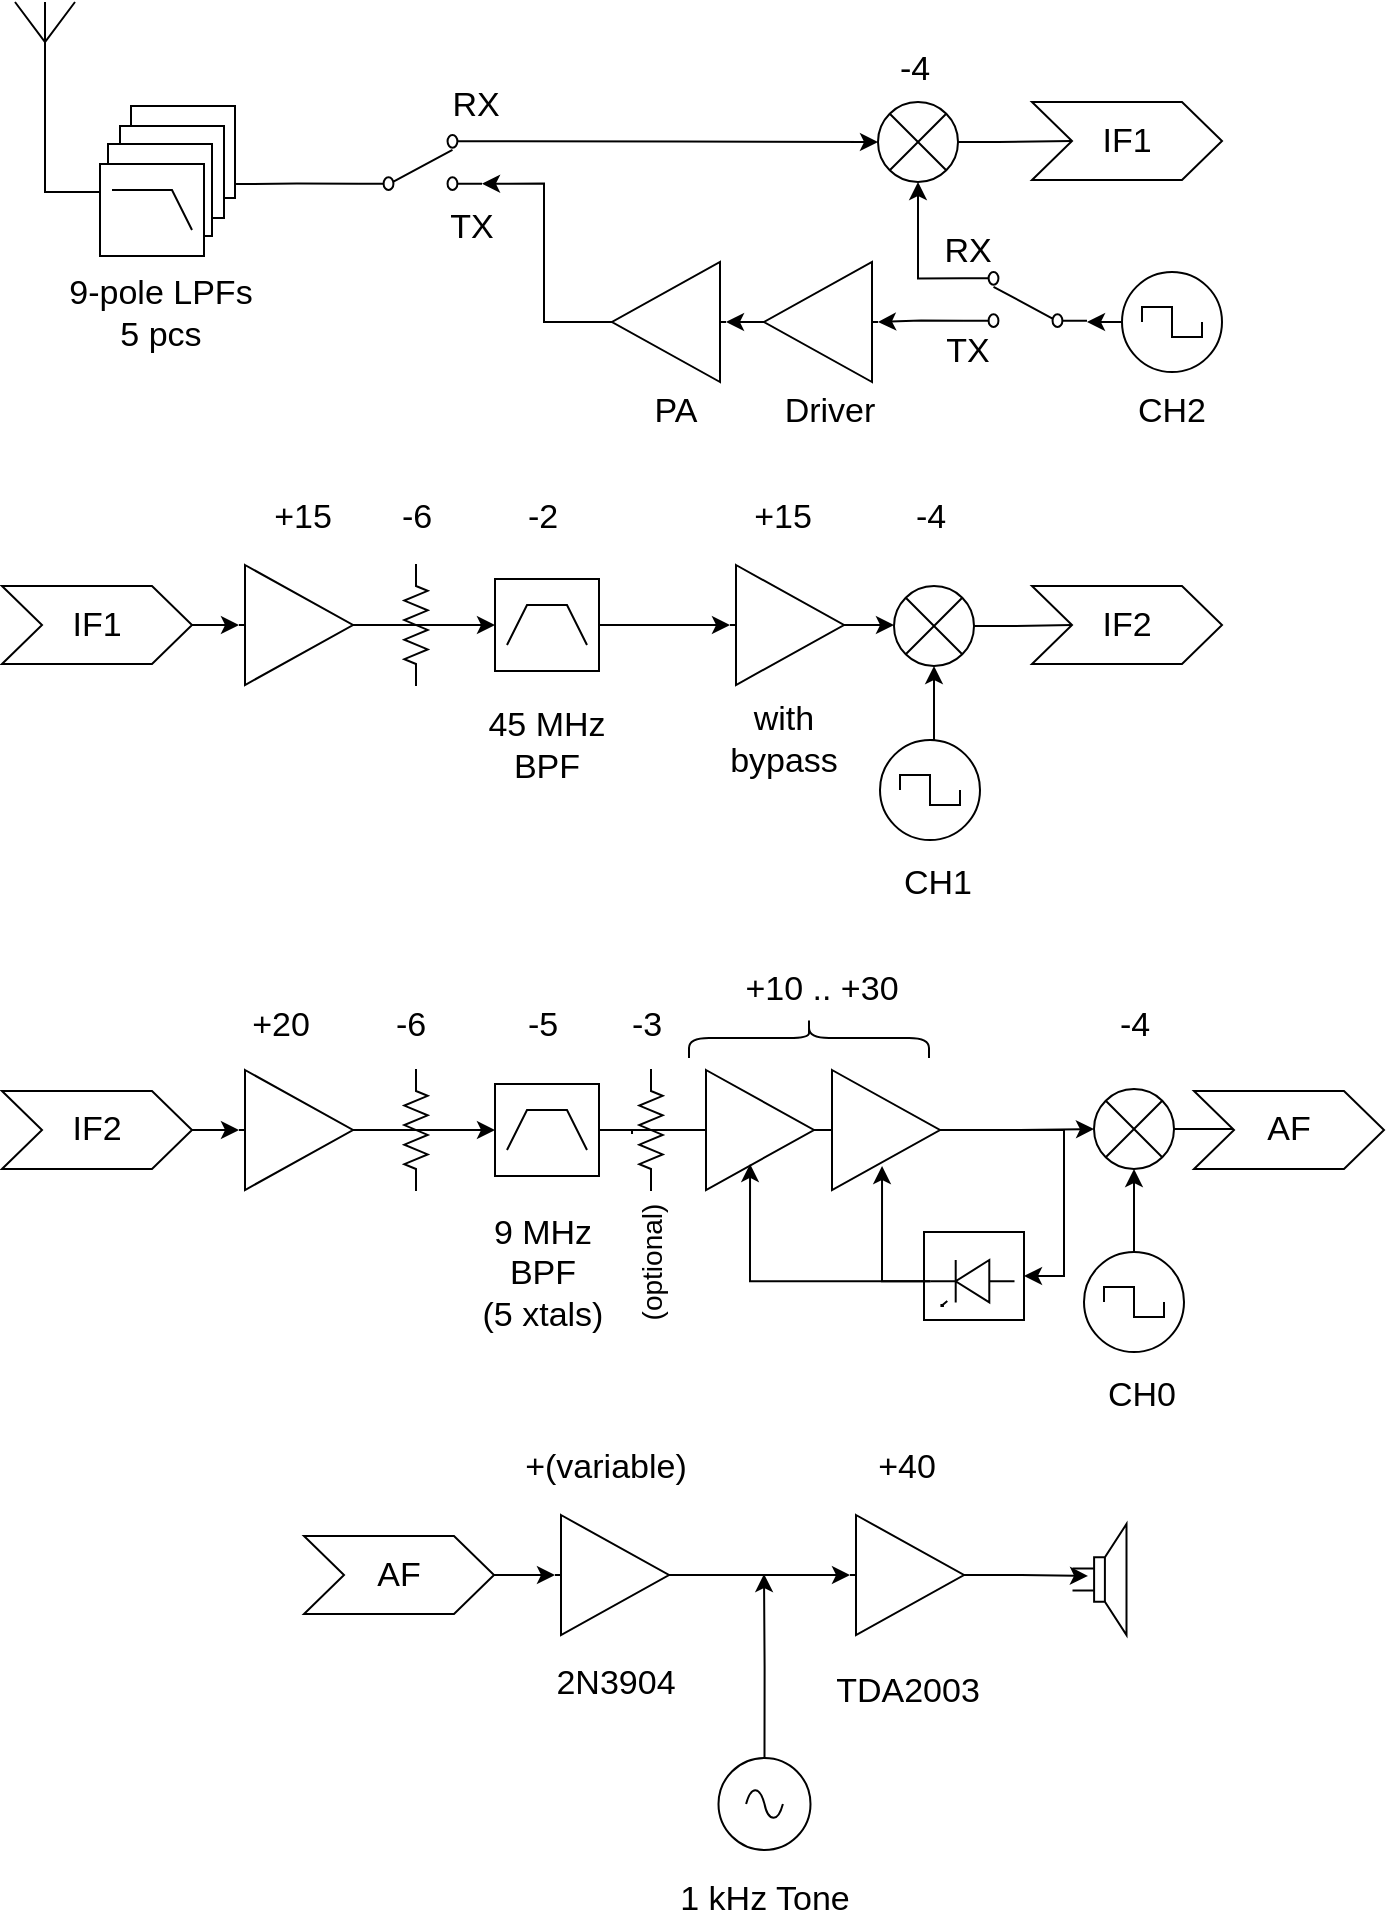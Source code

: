 <mxfile version="16.4.3" type="device"><diagram id="tmUmEvvEdtgW-Pp8WgRH" name="Page-1"><mxGraphModel dx="1042" dy="675" grid="0" gridSize="10" guides="1" tooltips="1" connect="1" arrows="1" fold="1" page="1" pageScale="1" pageWidth="827" pageHeight="1169" math="0" shadow="0"><root><mxCell id="0"/><mxCell id="1" parent="0"/><mxCell id="coXjejiMTKbcRktPfSDO-16" style="edgeStyle=orthogonalEdgeStyle;rounded=0;orthogonalLoop=1;jettySize=auto;html=1;exitX=0.5;exitY=1;exitDx=0;exitDy=0;exitPerimeter=0;entryX=0.019;entryY=0.304;entryDx=0;entryDy=0;entryPerimeter=0;fontSize=18;endArrow=none;endFill=0;" parent="1" source="yXPdSmuhEbUdMh3me-xD-1" target="X5rk3O9yXf1gqnTHFTGX-15" edge="1"><mxGeometry relative="1" as="geometry"/></mxCell><mxCell id="yXPdSmuhEbUdMh3me-xD-1" value="" style="verticalLabelPosition=bottom;shadow=0;dashed=0;align=center;html=1;verticalAlign=top;shape=mxgraph.electrical.radio.aerial_-_antenna_1;" parent="1" vertex="1"><mxGeometry x="91.5" y="36" width="30" height="50" as="geometry"/></mxCell><mxCell id="coXjejiMTKbcRktPfSDO-9" style="edgeStyle=orthogonalEdgeStyle;rounded=0;orthogonalLoop=1;jettySize=auto;html=1;exitX=1;exitY=0.115;exitDx=0;exitDy=0;exitPerimeter=0;entryX=0;entryY=0.5;entryDx=0;entryDy=0;entryPerimeter=0;fontSize=18;" parent="1" source="cky6g_ox3AwtOlMrPjeV-2" target="coXjejiMTKbcRktPfSDO-4" edge="1"><mxGeometry relative="1" as="geometry"><mxPoint x="346.5" y="110.163" as="sourcePoint"/></mxGeometry></mxCell><mxCell id="coXjejiMTKbcRktPfSDO-15" style="edgeStyle=orthogonalEdgeStyle;rounded=0;orthogonalLoop=1;jettySize=auto;html=1;exitX=0;exitY=0.885;exitDx=0;exitDy=0;exitPerimeter=0;entryX=1.01;entryY=0.848;entryDx=0;entryDy=0;entryPerimeter=0;fontSize=18;endArrow=none;endFill=0;" parent="1" source="cky6g_ox3AwtOlMrPjeV-2" target="X5rk3O9yXf1gqnTHFTGX-12" edge="1"><mxGeometry relative="1" as="geometry"/></mxCell><mxCell id="cky6g_ox3AwtOlMrPjeV-2" value="" style="pointerEvents=1;verticalLabelPosition=bottom;shadow=0;dashed=0;align=center;html=1;verticalAlign=top;shape=mxgraph.electrical.electro-mechanical.2-way_switch;rotation=0;" parent="1" vertex="1"><mxGeometry x="263.5" y="102.5" width="61.5" height="27.5" as="geometry"/></mxCell><mxCell id="cky6g_ox3AwtOlMrPjeV-23" value="&lt;font style=&quot;font-size: 17px&quot;&gt;RX&lt;/font&gt;" style="text;html=1;strokeColor=none;fillColor=none;align=center;verticalAlign=middle;whiteSpace=wrap;rounded=0;" parent="1" vertex="1"><mxGeometry x="302" y="78" width="40" height="20" as="geometry"/></mxCell><mxCell id="cky6g_ox3AwtOlMrPjeV-24" value="&lt;font style=&quot;font-size: 17px&quot;&gt;TX&lt;/font&gt;" style="text;html=1;strokeColor=none;fillColor=none;align=center;verticalAlign=middle;whiteSpace=wrap;rounded=0;" parent="1" vertex="1"><mxGeometry x="300" y="139" width="40" height="20" as="geometry"/></mxCell><mxCell id="coXjejiMTKbcRktPfSDO-37" style="edgeStyle=orthogonalEdgeStyle;rounded=0;orthogonalLoop=1;jettySize=auto;html=1;exitX=0;exitY=0.5;exitDx=0;exitDy=0;exitPerimeter=0;entryX=0.508;entryY=0.057;entryDx=0;entryDy=0;entryPerimeter=0;fontSize=17;endArrow=none;endFill=0;startArrow=classic;startFill=1;" parent="1" source="X5rk3O9yXf1gqnTHFTGX-9" target="coXjejiMTKbcRktPfSDO-27" edge="1"><mxGeometry relative="1" as="geometry"/></mxCell><mxCell id="coXjejiMTKbcRktPfSDO-38" style="edgeStyle=orthogonalEdgeStyle;rounded=0;orthogonalLoop=1;jettySize=auto;html=1;exitX=1;exitY=0.5;exitDx=0;exitDy=0;exitPerimeter=0;entryX=0;entryY=0.5;entryDx=0;entryDy=0;entryPerimeter=0;fontSize=17;startArrow=none;startFill=0;endArrow=classic;endFill=1;" parent="1" source="X5rk3O9yXf1gqnTHFTGX-9" target="coXjejiMTKbcRktPfSDO-28" edge="1"><mxGeometry relative="1" as="geometry"/></mxCell><mxCell id="X5rk3O9yXf1gqnTHFTGX-9" value="" style="verticalLabelPosition=bottom;shadow=0;dashed=0;align=center;html=1;verticalAlign=top;shape=mxgraph.electrical.logic_gates.bandpass_filter;" parent="1" vertex="1"><mxGeometry x="331.5" y="324.5" width="52" height="46" as="geometry"/></mxCell><mxCell id="X5rk3O9yXf1gqnTHFTGX-12" value="" style="verticalLabelPosition=bottom;shadow=0;dashed=0;align=center;html=1;verticalAlign=top;shape=mxgraph.electrical.logic_gates.lowpass_filter;" parent="1" vertex="1"><mxGeometry x="149.5" y="88" width="52" height="46" as="geometry"/></mxCell><mxCell id="X5rk3O9yXf1gqnTHFTGX-13" value="" style="verticalLabelPosition=bottom;shadow=0;dashed=0;align=center;html=1;verticalAlign=top;shape=mxgraph.electrical.logic_gates.lowpass_filter;" parent="1" vertex="1"><mxGeometry x="144" y="98" width="52" height="46" as="geometry"/></mxCell><mxCell id="X5rk3O9yXf1gqnTHFTGX-14" value="" style="verticalLabelPosition=bottom;shadow=0;dashed=0;align=center;html=1;verticalAlign=top;shape=mxgraph.electrical.logic_gates.lowpass_filter;" parent="1" vertex="1"><mxGeometry x="138" y="107" width="52" height="46" as="geometry"/></mxCell><mxCell id="X5rk3O9yXf1gqnTHFTGX-15" value="" style="verticalLabelPosition=bottom;shadow=0;dashed=0;align=center;html=1;verticalAlign=top;shape=mxgraph.electrical.logic_gates.lowpass_filter;" parent="1" vertex="1"><mxGeometry x="134" y="117" width="52" height="46" as="geometry"/></mxCell><mxCell id="X5rk3O9yXf1gqnTHFTGX-16" value="&lt;div&gt;&lt;font style=&quot;font-size: 17px&quot;&gt;9-pole LPFs&lt;/font&gt;&lt;/div&gt;&lt;div&gt;&lt;font style=&quot;font-size: 17px&quot;&gt;5 pcs&lt;br&gt;&lt;/font&gt;&lt;/div&gt;" style="text;html=1;strokeColor=none;fillColor=none;align=center;verticalAlign=middle;whiteSpace=wrap;rounded=0;" parent="1" vertex="1"><mxGeometry x="98.75" y="169" width="130.5" height="46" as="geometry"/></mxCell><mxCell id="coXjejiMTKbcRktPfSDO-81" style="edgeStyle=orthogonalEdgeStyle;rounded=0;orthogonalLoop=1;jettySize=auto;html=1;exitX=0.5;exitY=0;exitDx=0;exitDy=0;exitPerimeter=0;fontSize=17;startArrow=none;startFill=0;endArrow=classic;endFill=1;" parent="1" source="X5rk3O9yXf1gqnTHFTGX-20" edge="1"><mxGeometry relative="1" as="geometry"><mxPoint x="466" y="822" as="targetPoint"/></mxGeometry></mxCell><mxCell id="X5rk3O9yXf1gqnTHFTGX-20" value="" style="pointerEvents=1;verticalLabelPosition=bottom;shadow=0;dashed=0;align=center;html=1;verticalAlign=top;shape=mxgraph.electrical.signal_sources.source;aspect=fixed;points=[[0.5,0,0],[1,0.5,0],[0.5,1,0],[0,0.5,0]];elSignalType=ac;" parent="1" vertex="1"><mxGeometry x="443.25" y="914" width="46" height="46" as="geometry"/></mxCell><mxCell id="X5rk3O9yXf1gqnTHFTGX-21" value="" style="pointerEvents=1;verticalLabelPosition=bottom;shadow=0;dashed=0;align=center;html=1;verticalAlign=top;shape=mxgraph.electrical.electro-mechanical.loudspeaker;" parent="1" vertex="1"><mxGeometry x="620.25" y="797" width="27" height="55.5" as="geometry"/></mxCell><mxCell id="coXjejiMTKbcRktPfSDO-14" style="edgeStyle=orthogonalEdgeStyle;rounded=0;orthogonalLoop=1;jettySize=auto;html=1;exitX=1;exitY=0.5;exitDx=0;exitDy=0;exitPerimeter=0;entryX=1;entryY=0.885;entryDx=0;entryDy=0;entryPerimeter=0;fontSize=18;endArrow=classic;endFill=1;" parent="1" source="coXjejiMTKbcRktPfSDO-1" target="cky6g_ox3AwtOlMrPjeV-2" edge="1"><mxGeometry relative="1" as="geometry"><mxPoint x="346.5" y="131.337" as="targetPoint"/></mxGeometry></mxCell><mxCell id="coXjejiMTKbcRktPfSDO-1" value="" style="verticalLabelPosition=bottom;shadow=0;dashed=0;align=center;html=1;verticalAlign=top;shape=mxgraph.electrical.abstract.amplifier;rotation=-180;" parent="1" vertex="1"><mxGeometry x="387" y="166" width="60" height="60" as="geometry"/></mxCell><mxCell id="coXjejiMTKbcRktPfSDO-13" style="edgeStyle=orthogonalEdgeStyle;rounded=0;orthogonalLoop=1;jettySize=auto;html=1;exitX=1;exitY=0.5;exitDx=0;exitDy=0;exitPerimeter=0;entryX=0;entryY=0.5;entryDx=0;entryDy=0;entryPerimeter=0;fontSize=18;endArrow=classic;endFill=1;" parent="1" source="coXjejiMTKbcRktPfSDO-2" target="coXjejiMTKbcRktPfSDO-1" edge="1"><mxGeometry relative="1" as="geometry"/></mxCell><mxCell id="coXjejiMTKbcRktPfSDO-2" value="" style="verticalLabelPosition=bottom;shadow=0;dashed=0;align=center;html=1;verticalAlign=top;shape=mxgraph.electrical.abstract.amplifier;rotation=-180;" parent="1" vertex="1"><mxGeometry x="463" y="166" width="60" height="60" as="geometry"/></mxCell><mxCell id="coXjejiMTKbcRktPfSDO-10" style="edgeStyle=orthogonalEdgeStyle;rounded=0;orthogonalLoop=1;jettySize=auto;html=1;exitX=1;exitY=0.5;exitDx=0;exitDy=0;exitPerimeter=0;entryX=0;entryY=0.5;entryDx=0;entryDy=0;fontSize=18;endArrow=none;endFill=0;" parent="1" source="coXjejiMTKbcRktPfSDO-4" target="coXjejiMTKbcRktPfSDO-5" edge="1"><mxGeometry relative="1" as="geometry"/></mxCell><mxCell id="coXjejiMTKbcRktPfSDO-4" value="" style="verticalLabelPosition=bottom;shadow=0;dashed=0;align=center;html=1;verticalAlign=top;shape=mxgraph.electrical.abstract.multiplier;" parent="1" vertex="1"><mxGeometry x="523" y="86" width="40" height="40" as="geometry"/></mxCell><mxCell id="coXjejiMTKbcRktPfSDO-5" value="&lt;font style=&quot;font-size: 17px&quot;&gt;IF1&lt;/font&gt;" style="shape=step;perimeter=stepPerimeter;whiteSpace=wrap;html=1;fixedSize=1;" parent="1" vertex="1"><mxGeometry x="600" y="86" width="95" height="39" as="geometry"/></mxCell><mxCell id="coXjejiMTKbcRktPfSDO-11" style="edgeStyle=orthogonalEdgeStyle;rounded=0;orthogonalLoop=1;jettySize=auto;html=1;exitX=1;exitY=0.115;exitDx=0;exitDy=0;exitPerimeter=0;entryX=0.5;entryY=1;entryDx=0;entryDy=0;entryPerimeter=0;fontSize=18;endArrow=classic;endFill=1;" parent="1" source="coXjejiMTKbcRktPfSDO-6" target="coXjejiMTKbcRktPfSDO-4" edge="1"><mxGeometry relative="1" as="geometry"/></mxCell><mxCell id="coXjejiMTKbcRktPfSDO-12" style="edgeStyle=orthogonalEdgeStyle;rounded=0;orthogonalLoop=1;jettySize=auto;html=1;exitX=1;exitY=0.885;exitDx=0;exitDy=0;exitPerimeter=0;entryX=0;entryY=0.5;entryDx=0;entryDy=0;entryPerimeter=0;fontSize=18;endArrow=classic;endFill=1;" parent="1" source="coXjejiMTKbcRktPfSDO-6" target="coXjejiMTKbcRktPfSDO-2" edge="1"><mxGeometry relative="1" as="geometry"/></mxCell><mxCell id="coXjejiMTKbcRktPfSDO-6" value="" style="pointerEvents=1;verticalLabelPosition=bottom;shadow=0;dashed=0;align=center;html=1;verticalAlign=top;shape=mxgraph.electrical.electro-mechanical.2-way_switch;rotation=0;flipH=1;" parent="1" vertex="1"><mxGeometry x="566" y="171" width="61.5" height="27.5" as="geometry"/></mxCell><mxCell id="coXjejiMTKbcRktPfSDO-17" style="edgeStyle=orthogonalEdgeStyle;rounded=0;orthogonalLoop=1;jettySize=auto;html=1;exitX=0;exitY=0.5;exitDx=0;exitDy=0;entryX=0;entryY=0.885;entryDx=0;entryDy=0;entryPerimeter=0;fontSize=18;endArrow=classic;endFill=1;" parent="1" source="coXjejiMTKbcRktPfSDO-7" target="coXjejiMTKbcRktPfSDO-6" edge="1"><mxGeometry relative="1" as="geometry"/></mxCell><mxCell id="coXjejiMTKbcRktPfSDO-7" value="" style="ellipse;whiteSpace=wrap;html=1;aspect=fixed;" parent="1" vertex="1"><mxGeometry x="645" y="171" width="50" height="50" as="geometry"/></mxCell><mxCell id="coXjejiMTKbcRktPfSDO-8" value="" style="pointerEvents=1;verticalLabelPosition=bottom;shadow=0;dashed=0;align=center;html=1;verticalAlign=top;shape=mxgraph.electrical.waveforms.square_wave;" parent="1" vertex="1"><mxGeometry x="655" y="188.5" width="30" height="15" as="geometry"/></mxCell><mxCell id="coXjejiMTKbcRktPfSDO-20" value="&lt;font style=&quot;font-size: 17px&quot;&gt;RX&lt;/font&gt;" style="text;html=1;strokeColor=none;fillColor=none;align=center;verticalAlign=middle;whiteSpace=wrap;rounded=0;" parent="1" vertex="1"><mxGeometry x="548" y="151" width="40" height="20" as="geometry"/></mxCell><mxCell id="coXjejiMTKbcRktPfSDO-21" value="&lt;font style=&quot;font-size: 17px&quot;&gt;TX&lt;/font&gt;" style="text;html=1;strokeColor=none;fillColor=none;align=center;verticalAlign=middle;whiteSpace=wrap;rounded=0;" parent="1" vertex="1"><mxGeometry x="548" y="201" width="40" height="20" as="geometry"/></mxCell><mxCell id="coXjejiMTKbcRktPfSDO-22" value="&lt;font style=&quot;font-size: 17px&quot;&gt;PA&lt;/font&gt;" style="text;html=1;strokeColor=none;fillColor=none;align=center;verticalAlign=middle;whiteSpace=wrap;rounded=0;" parent="1" vertex="1"><mxGeometry x="402" y="231" width="40" height="20" as="geometry"/></mxCell><mxCell id="coXjejiMTKbcRktPfSDO-23" value="&lt;font style=&quot;font-size: 17px&quot;&gt;Driver&lt;/font&gt;" style="text;html=1;strokeColor=none;fillColor=none;align=center;verticalAlign=middle;whiteSpace=wrap;rounded=0;" parent="1" vertex="1"><mxGeometry x="478.5" y="231" width="40" height="20" as="geometry"/></mxCell><mxCell id="coXjejiMTKbcRktPfSDO-24" value="&lt;font style=&quot;font-size: 17px&quot;&gt;CH2&lt;/font&gt;" style="text;html=1;strokeColor=none;fillColor=none;align=center;verticalAlign=middle;whiteSpace=wrap;rounded=0;" parent="1" vertex="1"><mxGeometry x="650" y="231" width="40" height="20" as="geometry"/></mxCell><mxCell id="coXjejiMTKbcRktPfSDO-35" style="edgeStyle=orthogonalEdgeStyle;rounded=0;orthogonalLoop=1;jettySize=auto;html=1;exitX=1;exitY=0.5;exitDx=0;exitDy=0;entryX=0;entryY=0.5;entryDx=0;entryDy=0;entryPerimeter=0;fontSize=17;endArrow=classic;endFill=1;" parent="1" source="coXjejiMTKbcRktPfSDO-25" target="coXjejiMTKbcRktPfSDO-26" edge="1"><mxGeometry relative="1" as="geometry"/></mxCell><mxCell id="coXjejiMTKbcRktPfSDO-25" value="&lt;font style=&quot;font-size: 17px&quot;&gt;IF1&lt;/font&gt;" style="shape=step;perimeter=stepPerimeter;whiteSpace=wrap;html=1;fixedSize=1;" parent="1" vertex="1"><mxGeometry x="85" y="328" width="95" height="39" as="geometry"/></mxCell><mxCell id="coXjejiMTKbcRktPfSDO-36" style="edgeStyle=orthogonalEdgeStyle;rounded=0;orthogonalLoop=1;jettySize=auto;html=1;exitX=1;exitY=0.5;exitDx=0;exitDy=0;exitPerimeter=0;entryX=0.508;entryY=0.971;entryDx=0;entryDy=0;entryPerimeter=0;fontSize=17;endArrow=none;endFill=0;" parent="1" source="coXjejiMTKbcRktPfSDO-26" target="coXjejiMTKbcRktPfSDO-27" edge="1"><mxGeometry relative="1" as="geometry"/></mxCell><mxCell id="coXjejiMTKbcRktPfSDO-26" value="" style="verticalLabelPosition=bottom;shadow=0;dashed=0;align=center;html=1;verticalAlign=top;shape=mxgraph.electrical.abstract.amplifier;" parent="1" vertex="1"><mxGeometry x="203.5" y="317.5" width="60" height="60" as="geometry"/></mxCell><mxCell id="coXjejiMTKbcRktPfSDO-27" value="" style="pointerEvents=1;verticalLabelPosition=bottom;shadow=0;dashed=0;align=center;html=1;verticalAlign=top;shape=mxgraph.electrical.resistors.attenuator;fontSize=17;rotation=90;" parent="1" vertex="1"><mxGeometry x="261.5" y="330" width="61" height="35" as="geometry"/></mxCell><mxCell id="coXjejiMTKbcRktPfSDO-39" style="edgeStyle=orthogonalEdgeStyle;rounded=0;orthogonalLoop=1;jettySize=auto;html=1;exitX=1;exitY=0.5;exitDx=0;exitDy=0;exitPerimeter=0;entryX=0;entryY=0.5;entryDx=0;entryDy=0;entryPerimeter=0;fontSize=17;startArrow=none;startFill=0;endArrow=classic;endFill=1;" parent="1" source="coXjejiMTKbcRktPfSDO-28" target="coXjejiMTKbcRktPfSDO-29" edge="1"><mxGeometry relative="1" as="geometry"/></mxCell><mxCell id="coXjejiMTKbcRktPfSDO-28" value="" style="verticalLabelPosition=bottom;shadow=0;dashed=0;align=center;html=1;verticalAlign=top;shape=mxgraph.electrical.abstract.amplifier;" parent="1" vertex="1"><mxGeometry x="449" y="317.5" width="60" height="60" as="geometry"/></mxCell><mxCell id="coXjejiMTKbcRktPfSDO-40" style="edgeStyle=orthogonalEdgeStyle;rounded=0;orthogonalLoop=1;jettySize=auto;html=1;exitX=1;exitY=0.5;exitDx=0;exitDy=0;exitPerimeter=0;fontSize=17;startArrow=none;startFill=0;endArrow=none;endFill=0;" parent="1" source="coXjejiMTKbcRktPfSDO-29" target="coXjejiMTKbcRktPfSDO-34" edge="1"><mxGeometry relative="1" as="geometry"/></mxCell><mxCell id="coXjejiMTKbcRktPfSDO-29" value="" style="verticalLabelPosition=bottom;shadow=0;dashed=0;align=center;html=1;verticalAlign=top;shape=mxgraph.electrical.abstract.multiplier;" parent="1" vertex="1"><mxGeometry x="531" y="328" width="40" height="40" as="geometry"/></mxCell><mxCell id="coXjejiMTKbcRktPfSDO-33" style="edgeStyle=orthogonalEdgeStyle;rounded=0;orthogonalLoop=1;jettySize=auto;html=1;exitX=0.5;exitY=0;exitDx=0;exitDy=0;entryX=0.5;entryY=1;entryDx=0;entryDy=0;entryPerimeter=0;fontSize=17;endArrow=classic;endFill=1;" parent="1" source="coXjejiMTKbcRktPfSDO-30" target="coXjejiMTKbcRktPfSDO-29" edge="1"><mxGeometry relative="1" as="geometry"/></mxCell><mxCell id="coXjejiMTKbcRktPfSDO-30" value="" style="ellipse;whiteSpace=wrap;html=1;aspect=fixed;" parent="1" vertex="1"><mxGeometry x="524" y="405" width="50" height="50" as="geometry"/></mxCell><mxCell id="coXjejiMTKbcRktPfSDO-31" value="" style="pointerEvents=1;verticalLabelPosition=bottom;shadow=0;dashed=0;align=center;html=1;verticalAlign=top;shape=mxgraph.electrical.waveforms.square_wave;" parent="1" vertex="1"><mxGeometry x="534" y="422.5" width="30" height="15" as="geometry"/></mxCell><mxCell id="coXjejiMTKbcRktPfSDO-32" value="&lt;font style=&quot;font-size: 17px&quot;&gt;CH1&lt;br&gt;&lt;/font&gt;" style="text;html=1;strokeColor=none;fillColor=none;align=center;verticalAlign=middle;whiteSpace=wrap;rounded=0;" parent="1" vertex="1"><mxGeometry x="521" y="465" width="64" height="24" as="geometry"/></mxCell><mxCell id="coXjejiMTKbcRktPfSDO-34" value="&lt;font style=&quot;font-size: 17px&quot;&gt;IF2&lt;/font&gt;" style="shape=step;perimeter=stepPerimeter;whiteSpace=wrap;html=1;fixedSize=1;" parent="1" vertex="1"><mxGeometry x="600" y="328" width="95" height="39" as="geometry"/></mxCell><mxCell id="coXjejiMTKbcRktPfSDO-41" value="&lt;font style=&quot;font-size: 17px&quot;&gt;45 MHz BPF&lt;br&gt;&lt;/font&gt;" style="text;html=1;strokeColor=none;fillColor=none;align=center;verticalAlign=middle;whiteSpace=wrap;rounded=0;" parent="1" vertex="1"><mxGeometry x="318" y="385" width="79" height="46" as="geometry"/></mxCell><mxCell id="coXjejiMTKbcRktPfSDO-42" value="with bypass" style="text;html=1;strokeColor=none;fillColor=none;align=center;verticalAlign=middle;whiteSpace=wrap;rounded=0;fontSize=17;" parent="1" vertex="1"><mxGeometry x="446" y="390" width="60" height="30" as="geometry"/></mxCell><mxCell id="coXjejiMTKbcRktPfSDO-43" style="edgeStyle=orthogonalEdgeStyle;rounded=0;orthogonalLoop=1;jettySize=auto;html=1;exitX=0;exitY=0.5;exitDx=0;exitDy=0;exitPerimeter=0;entryX=0.508;entryY=0.057;entryDx=0;entryDy=0;entryPerimeter=0;fontSize=17;endArrow=none;endFill=0;startArrow=classic;startFill=1;" parent="1" source="coXjejiMTKbcRktPfSDO-44" target="coXjejiMTKbcRktPfSDO-49" edge="1"><mxGeometry relative="1" as="geometry"/></mxCell><mxCell id="coXjejiMTKbcRktPfSDO-59" style="edgeStyle=orthogonalEdgeStyle;rounded=0;orthogonalLoop=1;jettySize=auto;html=1;exitX=1;exitY=0.5;exitDx=0;exitDy=0;exitPerimeter=0;entryX=0.533;entryY=0.771;entryDx=0;entryDy=0;entryPerimeter=0;fontSize=17;startArrow=none;startFill=0;endArrow=none;endFill=0;" parent="1" source="coXjejiMTKbcRktPfSDO-44" target="coXjejiMTKbcRktPfSDO-51" edge="1"><mxGeometry relative="1" as="geometry"/></mxCell><mxCell id="coXjejiMTKbcRktPfSDO-44" value="" style="verticalLabelPosition=bottom;shadow=0;dashed=0;align=center;html=1;verticalAlign=top;shape=mxgraph.electrical.logic_gates.bandpass_filter;" parent="1" vertex="1"><mxGeometry x="331.5" y="577" width="52" height="46" as="geometry"/></mxCell><mxCell id="coXjejiMTKbcRktPfSDO-45" style="edgeStyle=orthogonalEdgeStyle;rounded=0;orthogonalLoop=1;jettySize=auto;html=1;exitX=1;exitY=0.5;exitDx=0;exitDy=0;entryX=0;entryY=0.5;entryDx=0;entryDy=0;entryPerimeter=0;fontSize=17;endArrow=classic;endFill=1;" parent="1" source="coXjejiMTKbcRktPfSDO-46" target="coXjejiMTKbcRktPfSDO-48" edge="1"><mxGeometry relative="1" as="geometry"/></mxCell><mxCell id="coXjejiMTKbcRktPfSDO-46" value="&lt;font style=&quot;font-size: 17px&quot;&gt;IF2&lt;/font&gt;" style="shape=step;perimeter=stepPerimeter;whiteSpace=wrap;html=1;fixedSize=1;" parent="1" vertex="1"><mxGeometry x="85" y="580.5" width="95" height="39" as="geometry"/></mxCell><mxCell id="coXjejiMTKbcRktPfSDO-47" style="edgeStyle=orthogonalEdgeStyle;rounded=0;orthogonalLoop=1;jettySize=auto;html=1;exitX=1;exitY=0.5;exitDx=0;exitDy=0;exitPerimeter=0;entryX=0.508;entryY=0.971;entryDx=0;entryDy=0;entryPerimeter=0;fontSize=17;endArrow=none;endFill=0;" parent="1" source="coXjejiMTKbcRktPfSDO-48" target="coXjejiMTKbcRktPfSDO-49" edge="1"><mxGeometry relative="1" as="geometry"/></mxCell><mxCell id="coXjejiMTKbcRktPfSDO-48" value="" style="verticalLabelPosition=bottom;shadow=0;dashed=0;align=center;html=1;verticalAlign=top;shape=mxgraph.electrical.abstract.amplifier;" parent="1" vertex="1"><mxGeometry x="203.5" y="570" width="60" height="60" as="geometry"/></mxCell><mxCell id="coXjejiMTKbcRktPfSDO-49" value="" style="pointerEvents=1;verticalLabelPosition=bottom;shadow=0;dashed=0;align=center;html=1;verticalAlign=top;shape=mxgraph.electrical.resistors.attenuator;fontSize=17;rotation=90;" parent="1" vertex="1"><mxGeometry x="261.5" y="582.5" width="61" height="35" as="geometry"/></mxCell><mxCell id="coXjejiMTKbcRktPfSDO-50" value="&lt;div style=&quot;font-size: 17px&quot;&gt;&lt;font style=&quot;font-size: 17px&quot;&gt;9 MHz BPF&lt;br&gt;&lt;/font&gt;&lt;/div&gt;&lt;div style=&quot;font-size: 17px&quot;&gt;&lt;font style=&quot;font-size: 17px&quot;&gt;(5 xtals)&lt;br&gt;&lt;/font&gt;&lt;/div&gt;" style="text;html=1;strokeColor=none;fillColor=none;align=center;verticalAlign=middle;whiteSpace=wrap;rounded=0;" parent="1" vertex="1"><mxGeometry x="315.5" y="638" width="79" height="67" as="geometry"/></mxCell><mxCell id="coXjejiMTKbcRktPfSDO-51" value="" style="pointerEvents=1;verticalLabelPosition=bottom;shadow=0;dashed=0;align=center;html=1;verticalAlign=top;shape=mxgraph.electrical.resistors.attenuator;fontSize=17;rotation=90;" parent="1" vertex="1"><mxGeometry x="379" y="582.5" width="61" height="35" as="geometry"/></mxCell><mxCell id="coXjejiMTKbcRktPfSDO-60" style="edgeStyle=orthogonalEdgeStyle;rounded=0;orthogonalLoop=1;jettySize=auto;html=1;exitX=0;exitY=0.5;exitDx=0;exitDy=0;exitPerimeter=0;entryX=0.5;entryY=0.086;entryDx=0;entryDy=0;entryPerimeter=0;fontSize=17;startArrow=none;startFill=0;endArrow=none;endFill=0;" parent="1" source="coXjejiMTKbcRktPfSDO-52" target="coXjejiMTKbcRktPfSDO-51" edge="1"><mxGeometry relative="1" as="geometry"/></mxCell><mxCell id="coXjejiMTKbcRktPfSDO-61" style="edgeStyle=orthogonalEdgeStyle;rounded=0;orthogonalLoop=1;jettySize=auto;html=1;exitX=1;exitY=0.5;exitDx=0;exitDy=0;exitPerimeter=0;entryX=0;entryY=0.5;entryDx=0;entryDy=0;entryPerimeter=0;fontSize=17;startArrow=none;startFill=0;endArrow=none;endFill=0;" parent="1" source="coXjejiMTKbcRktPfSDO-52" target="coXjejiMTKbcRktPfSDO-53" edge="1"><mxGeometry relative="1" as="geometry"/></mxCell><mxCell id="coXjejiMTKbcRktPfSDO-52" value="" style="verticalLabelPosition=bottom;shadow=0;dashed=0;align=center;html=1;verticalAlign=top;shape=mxgraph.electrical.abstract.amplifier;" parent="1" vertex="1"><mxGeometry x="434" y="570" width="60" height="60" as="geometry"/></mxCell><mxCell id="coXjejiMTKbcRktPfSDO-62" style="edgeStyle=orthogonalEdgeStyle;rounded=0;orthogonalLoop=1;jettySize=auto;html=1;exitX=1;exitY=0.5;exitDx=0;exitDy=0;exitPerimeter=0;entryX=0;entryY=0.5;entryDx=0;entryDy=0;entryPerimeter=0;fontSize=17;startArrow=none;startFill=0;endArrow=classic;endFill=1;" parent="1" source="coXjejiMTKbcRktPfSDO-53" target="coXjejiMTKbcRktPfSDO-54" edge="1"><mxGeometry relative="1" as="geometry"/></mxCell><mxCell id="coXjejiMTKbcRktPfSDO-67" style="edgeStyle=orthogonalEdgeStyle;rounded=0;orthogonalLoop=1;jettySize=auto;html=1;exitX=1;exitY=0.5;exitDx=0;exitDy=0;exitPerimeter=0;fontSize=17;startArrow=none;startFill=0;endArrow=classic;endFill=1;entryX=1;entryY=0.5;entryDx=0;entryDy=0;" parent="1" source="coXjejiMTKbcRktPfSDO-53" target="coXjejiMTKbcRktPfSDO-58" edge="1"><mxGeometry relative="1" as="geometry"><mxPoint x="625" y="697" as="targetPoint"/></mxGeometry></mxCell><mxCell id="coXjejiMTKbcRktPfSDO-53" value="" style="verticalLabelPosition=bottom;shadow=0;dashed=0;align=center;html=1;verticalAlign=top;shape=mxgraph.electrical.abstract.amplifier;" parent="1" vertex="1"><mxGeometry x="497" y="570" width="60" height="60" as="geometry"/></mxCell><mxCell id="coXjejiMTKbcRktPfSDO-63" style="edgeStyle=orthogonalEdgeStyle;rounded=0;orthogonalLoop=1;jettySize=auto;html=1;exitX=1;exitY=0.5;exitDx=0;exitDy=0;exitPerimeter=0;entryX=0;entryY=0.5;entryDx=0;entryDy=0;fontSize=17;startArrow=none;startFill=0;endArrow=none;endFill=0;" parent="1" source="coXjejiMTKbcRktPfSDO-54" target="coXjejiMTKbcRktPfSDO-55" edge="1"><mxGeometry relative="1" as="geometry"/></mxCell><mxCell id="coXjejiMTKbcRktPfSDO-54" value="" style="verticalLabelPosition=bottom;shadow=0;dashed=0;align=center;html=1;verticalAlign=top;shape=mxgraph.electrical.abstract.multiplier;" parent="1" vertex="1"><mxGeometry x="631" y="579.5" width="40" height="40" as="geometry"/></mxCell><mxCell id="coXjejiMTKbcRktPfSDO-55" value="&lt;font style=&quot;font-size: 17px&quot;&gt;AF&lt;/font&gt;" style="shape=step;perimeter=stepPerimeter;whiteSpace=wrap;html=1;fixedSize=1;" parent="1" vertex="1"><mxGeometry x="681" y="580.5" width="95" height="39" as="geometry"/></mxCell><mxCell id="coXjejiMTKbcRktPfSDO-58" value="" style="rounded=0;whiteSpace=wrap;html=1;fontSize=17;" parent="1" vertex="1"><mxGeometry x="546" y="651" width="50" height="44" as="geometry"/></mxCell><mxCell id="coXjejiMTKbcRktPfSDO-64" style="edgeStyle=orthogonalEdgeStyle;rounded=0;orthogonalLoop=1;jettySize=auto;html=1;exitX=1;exitY=0.54;exitDx=0;exitDy=0;exitPerimeter=0;entryX=0.467;entryY=0.8;entryDx=0;entryDy=0;entryPerimeter=0;fontSize=17;startArrow=none;startFill=0;endArrow=classic;endFill=1;" parent="1" source="coXjejiMTKbcRktPfSDO-57" target="coXjejiMTKbcRktPfSDO-53" edge="1"><mxGeometry relative="1" as="geometry"/></mxCell><mxCell id="coXjejiMTKbcRktPfSDO-65" style="edgeStyle=orthogonalEdgeStyle;rounded=0;orthogonalLoop=1;jettySize=auto;html=1;exitX=1;exitY=0.54;exitDx=0;exitDy=0;exitPerimeter=0;entryX=0.417;entryY=0.783;entryDx=0;entryDy=0;entryPerimeter=0;fontSize=17;startArrow=none;startFill=0;endArrow=classic;endFill=1;" parent="1" source="coXjejiMTKbcRktPfSDO-57" target="coXjejiMTKbcRktPfSDO-52" edge="1"><mxGeometry relative="1" as="geometry"/></mxCell><mxCell id="coXjejiMTKbcRktPfSDO-57" value="" style="verticalLabelPosition=bottom;shadow=0;dashed=0;align=center;html=1;verticalAlign=top;shape=mxgraph.electrical.opto_electronics.led_1;pointerEvents=1;fontSize=17;rotation=-180;" parent="1" vertex="1"><mxGeometry x="549.25" y="665" width="42" height="23" as="geometry"/></mxCell><mxCell id="coXjejiMTKbcRktPfSDO-72" style="edgeStyle=orthogonalEdgeStyle;rounded=0;orthogonalLoop=1;jettySize=auto;html=1;exitX=0.5;exitY=0;exitDx=0;exitDy=0;entryX=0.5;entryY=1;entryDx=0;entryDy=0;entryPerimeter=0;fontSize=17;startArrow=none;startFill=0;endArrow=classic;endFill=1;" parent="1" source="coXjejiMTKbcRktPfSDO-69" target="coXjejiMTKbcRktPfSDO-54" edge="1"><mxGeometry relative="1" as="geometry"/></mxCell><mxCell id="coXjejiMTKbcRktPfSDO-69" value="" style="ellipse;whiteSpace=wrap;html=1;aspect=fixed;" parent="1" vertex="1"><mxGeometry x="626" y="661" width="50" height="50" as="geometry"/></mxCell><mxCell id="coXjejiMTKbcRktPfSDO-70" value="" style="pointerEvents=1;verticalLabelPosition=bottom;shadow=0;dashed=0;align=center;html=1;verticalAlign=top;shape=mxgraph.electrical.waveforms.square_wave;" parent="1" vertex="1"><mxGeometry x="636" y="678.5" width="30" height="15" as="geometry"/></mxCell><mxCell id="coXjejiMTKbcRktPfSDO-71" value="&lt;font style=&quot;font-size: 17px&quot;&gt;CH0&lt;br&gt;&lt;/font&gt;" style="text;html=1;strokeColor=none;fillColor=none;align=center;verticalAlign=middle;whiteSpace=wrap;rounded=0;" parent="1" vertex="1"><mxGeometry x="623" y="721" width="64" height="24" as="geometry"/></mxCell><mxCell id="coXjejiMTKbcRktPfSDO-78" style="edgeStyle=orthogonalEdgeStyle;rounded=0;orthogonalLoop=1;jettySize=auto;html=1;exitX=1;exitY=0.5;exitDx=0;exitDy=0;entryX=0;entryY=0.5;entryDx=0;entryDy=0;entryPerimeter=0;fontSize=17;startArrow=none;startFill=0;endArrow=classic;endFill=1;" parent="1" source="coXjejiMTKbcRktPfSDO-73" target="coXjejiMTKbcRktPfSDO-74" edge="1"><mxGeometry relative="1" as="geometry"/></mxCell><mxCell id="coXjejiMTKbcRktPfSDO-73" value="&lt;font style=&quot;font-size: 17px&quot;&gt;AF&lt;/font&gt;" style="shape=step;perimeter=stepPerimeter;whiteSpace=wrap;html=1;fixedSize=1;" parent="1" vertex="1"><mxGeometry x="236" y="803" width="95" height="39" as="geometry"/></mxCell><mxCell id="coXjejiMTKbcRktPfSDO-79" style="edgeStyle=orthogonalEdgeStyle;rounded=0;orthogonalLoop=1;jettySize=auto;html=1;exitX=1;exitY=0.5;exitDx=0;exitDy=0;exitPerimeter=0;entryX=0;entryY=0.5;entryDx=0;entryDy=0;entryPerimeter=0;fontSize=17;startArrow=none;startFill=0;endArrow=classic;endFill=1;" parent="1" source="coXjejiMTKbcRktPfSDO-74" target="coXjejiMTKbcRktPfSDO-75" edge="1"><mxGeometry relative="1" as="geometry"/></mxCell><mxCell id="coXjejiMTKbcRktPfSDO-80" style="edgeStyle=orthogonalEdgeStyle;rounded=0;orthogonalLoop=1;jettySize=auto;html=1;exitX=1;exitY=0.5;exitDx=0;exitDy=0;exitPerimeter=0;entryX=0.287;entryY=0.468;entryDx=0;entryDy=0;entryPerimeter=0;fontSize=17;startArrow=none;startFill=0;endArrow=classic;endFill=1;" parent="1" source="coXjejiMTKbcRktPfSDO-75" target="X5rk3O9yXf1gqnTHFTGX-21" edge="1"><mxGeometry relative="1" as="geometry"/></mxCell><mxCell id="coXjejiMTKbcRktPfSDO-74" value="" style="verticalLabelPosition=bottom;shadow=0;dashed=0;align=center;html=1;verticalAlign=top;shape=mxgraph.electrical.abstract.amplifier;" parent="1" vertex="1"><mxGeometry x="361.5" y="792.5" width="60" height="60" as="geometry"/></mxCell><mxCell id="coXjejiMTKbcRktPfSDO-75" value="" style="verticalLabelPosition=bottom;shadow=0;dashed=0;align=center;html=1;verticalAlign=top;shape=mxgraph.electrical.abstract.amplifier;" parent="1" vertex="1"><mxGeometry x="509" y="792.5" width="60" height="60" as="geometry"/></mxCell><mxCell id="coXjejiMTKbcRktPfSDO-76" value="&lt;font style=&quot;font-size: 17px&quot;&gt;2N3904&lt;/font&gt;" style="text;html=1;strokeColor=none;fillColor=none;align=center;verticalAlign=middle;whiteSpace=wrap;rounded=0;" parent="1" vertex="1"><mxGeometry x="359.5" y="865" width="64" height="24" as="geometry"/></mxCell><mxCell id="coXjejiMTKbcRktPfSDO-77" value="&lt;font style=&quot;font-size: 17px&quot;&gt;TDA2003&lt;/font&gt;" style="text;html=1;strokeColor=none;fillColor=none;align=center;verticalAlign=middle;whiteSpace=wrap;rounded=0;" parent="1" vertex="1"><mxGeometry x="506" y="869" width="64" height="24" as="geometry"/></mxCell><mxCell id="coXjejiMTKbcRktPfSDO-82" value="&lt;font style=&quot;font-size: 17px&quot;&gt;1 kHz Tone&lt;br&gt;&lt;/font&gt;" style="text;html=1;strokeColor=none;fillColor=none;align=center;verticalAlign=middle;whiteSpace=wrap;rounded=0;" parent="1" vertex="1"><mxGeometry x="417.75" y="973" width="97" height="24" as="geometry"/></mxCell><mxCell id="coXjejiMTKbcRktPfSDO-83" value="" style="shape=curlyBracket;whiteSpace=wrap;html=1;rounded=1;fontSize=17;rotation=90;" parent="1" vertex="1"><mxGeometry x="478.5" y="494" width="20" height="120" as="geometry"/></mxCell><mxCell id="coXjejiMTKbcRktPfSDO-84" value="&lt;font style=&quot;font-size: 17px&quot;&gt;+10 .. +30&lt;br&gt;&lt;/font&gt;" style="text;html=1;strokeColor=none;fillColor=none;align=center;verticalAlign=middle;whiteSpace=wrap;rounded=0;" parent="1" vertex="1"><mxGeometry x="447" y="520" width="96" height="20" as="geometry"/></mxCell><mxCell id="coXjejiMTKbcRktPfSDO-85" value="&lt;font style=&quot;font-size: 17px&quot;&gt;-4&lt;/font&gt;" style="text;html=1;strokeColor=none;fillColor=none;align=center;verticalAlign=middle;whiteSpace=wrap;rounded=0;" parent="1" vertex="1"><mxGeometry x="632.5" y="536" width="37" height="24" as="geometry"/></mxCell><mxCell id="coXjejiMTKbcRktPfSDO-87" value="&lt;font style=&quot;font-size: 17px&quot;&gt;-4&lt;/font&gt;" style="text;html=1;strokeColor=none;fillColor=none;align=center;verticalAlign=middle;whiteSpace=wrap;rounded=0;" parent="1" vertex="1"><mxGeometry x="530.5" y="282" width="37" height="24" as="geometry"/></mxCell><mxCell id="coXjejiMTKbcRktPfSDO-88" value="&lt;font style=&quot;font-size: 17px&quot;&gt;-4&lt;/font&gt;" style="text;html=1;strokeColor=none;fillColor=none;align=center;verticalAlign=middle;whiteSpace=wrap;rounded=0;" parent="1" vertex="1"><mxGeometry x="523" y="58" width="37" height="24" as="geometry"/></mxCell><mxCell id="coXjejiMTKbcRktPfSDO-89" value="&lt;font style=&quot;font-size: 17px&quot;&gt;-6&lt;/font&gt;" style="text;html=1;strokeColor=none;fillColor=none;align=center;verticalAlign=middle;whiteSpace=wrap;rounded=0;" parent="1" vertex="1"><mxGeometry x="273.5" y="282" width="37" height="24" as="geometry"/></mxCell><mxCell id="coXjejiMTKbcRktPfSDO-90" value="&lt;font style=&quot;font-size: 17px&quot;&gt;-6&lt;/font&gt;" style="text;html=1;strokeColor=none;fillColor=none;align=center;verticalAlign=middle;whiteSpace=wrap;rounded=0;" parent="1" vertex="1"><mxGeometry x="271" y="536" width="37" height="24" as="geometry"/></mxCell><mxCell id="coXjejiMTKbcRktPfSDO-91" value="&lt;font style=&quot;font-size: 17px&quot;&gt;-3&lt;/font&gt;" style="text;html=1;strokeColor=none;fillColor=none;align=center;verticalAlign=middle;whiteSpace=wrap;rounded=0;" parent="1" vertex="1"><mxGeometry x="389" y="536" width="37" height="24" as="geometry"/></mxCell><mxCell id="coXjejiMTKbcRktPfSDO-92" value="&lt;font style=&quot;font-size: 17px&quot;&gt;+(variable)&lt;/font&gt;" style="text;html=1;strokeColor=none;fillColor=none;align=center;verticalAlign=middle;whiteSpace=wrap;rounded=0;" parent="1" vertex="1"><mxGeometry x="342" y="757" width="90" height="24" as="geometry"/></mxCell><mxCell id="coXjejiMTKbcRktPfSDO-93" value="&lt;font style=&quot;font-size: 17px&quot;&gt;+40&lt;/font&gt;" style="text;html=1;strokeColor=none;fillColor=none;align=center;verticalAlign=middle;whiteSpace=wrap;rounded=0;" parent="1" vertex="1"><mxGeometry x="518.5" y="757" width="37" height="24" as="geometry"/></mxCell><mxCell id="coXjejiMTKbcRktPfSDO-94" value="&lt;div&gt;&lt;font style=&quot;font-size: 17px&quot;&gt;-5&lt;/font&gt;&lt;/div&gt;" style="text;html=1;strokeColor=none;fillColor=none;align=center;verticalAlign=middle;whiteSpace=wrap;rounded=0;" parent="1" vertex="1"><mxGeometry x="336.5" y="536" width="37" height="24" as="geometry"/></mxCell><mxCell id="coXjejiMTKbcRktPfSDO-95" value="&lt;font style=&quot;font-size: 17px&quot;&gt;+20&lt;/font&gt;" style="text;html=1;strokeColor=none;fillColor=none;align=center;verticalAlign=middle;whiteSpace=wrap;rounded=0;" parent="1" vertex="1"><mxGeometry x="206" y="536" width="37" height="24" as="geometry"/></mxCell><mxCell id="coXjejiMTKbcRktPfSDO-96" value="&lt;font style=&quot;font-size: 17px&quot;&gt;+15&lt;/font&gt;" style="text;html=1;strokeColor=none;fillColor=none;align=center;verticalAlign=middle;whiteSpace=wrap;rounded=0;" parent="1" vertex="1"><mxGeometry x="217" y="282" width="37" height="24" as="geometry"/></mxCell><mxCell id="coXjejiMTKbcRktPfSDO-97" value="&lt;font style=&quot;font-size: 17px&quot;&gt;+15&lt;/font&gt;" style="text;html=1;strokeColor=none;fillColor=none;align=center;verticalAlign=middle;whiteSpace=wrap;rounded=0;" parent="1" vertex="1"><mxGeometry x="457" y="282" width="37" height="24" as="geometry"/></mxCell><mxCell id="coXjejiMTKbcRktPfSDO-98" value="&lt;font style=&quot;font-size: 17px&quot;&gt;-2&lt;/font&gt;" style="text;html=1;strokeColor=none;fillColor=none;align=center;verticalAlign=middle;whiteSpace=wrap;rounded=0;" parent="1" vertex="1"><mxGeometry x="336.5" y="282" width="37" height="24" as="geometry"/></mxCell><mxCell id="3OvjNYS1Z-wiU8p1x6tm-1" value="&lt;font style=&quot;font-size: 14px&quot;&gt;(optional)&lt;/font&gt;" style="text;html=1;strokeColor=none;fillColor=none;align=center;verticalAlign=middle;whiteSpace=wrap;rounded=0;rotation=-90;" vertex="1" parent="1"><mxGeometry x="380" y="651" width="60" height="30" as="geometry"/></mxCell></root></mxGraphModel></diagram></mxfile>